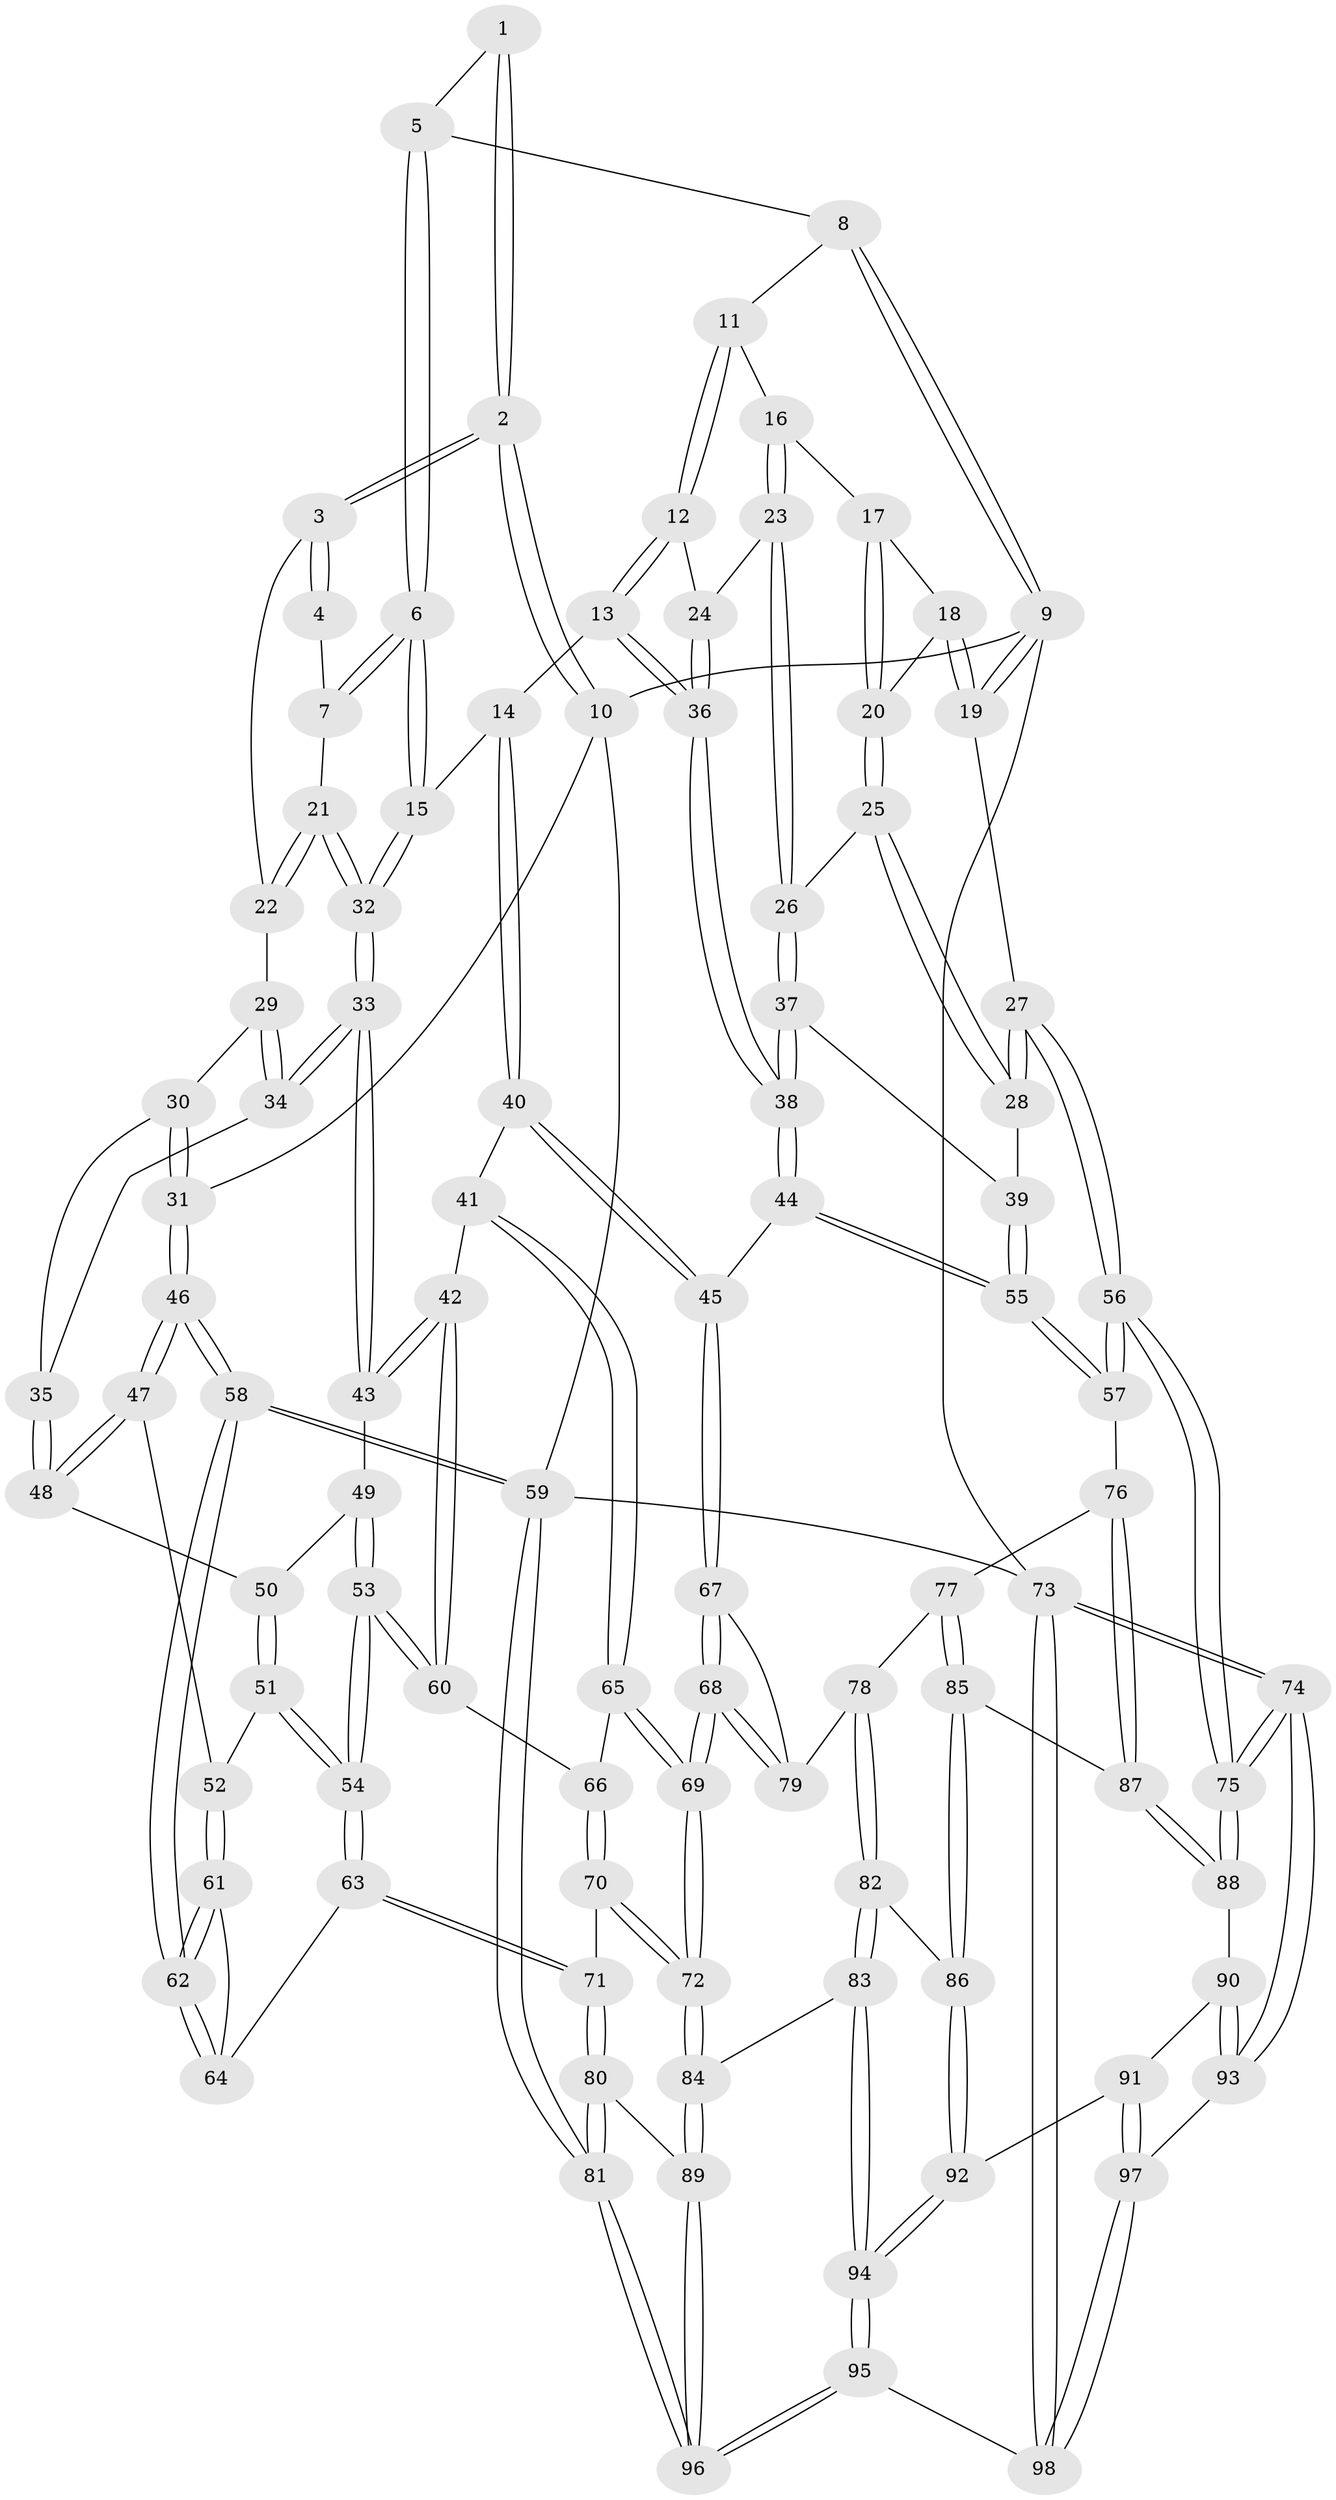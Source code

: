 // coarse degree distribution, {3: 0.2564102564102564, 5: 0.3076923076923077, 7: 0.05128205128205128, 4: 0.20512820512820512, 6: 0.15384615384615385, 2: 0.02564102564102564}
// Generated by graph-tools (version 1.1) at 2025/21/03/04/25 18:21:32]
// undirected, 98 vertices, 242 edges
graph export_dot {
graph [start="1"]
  node [color=gray90,style=filled];
  1 [pos="+0.43545287883441747+0"];
  2 [pos="+0+0"];
  3 [pos="+0.3322715855473012+0.10423767410070942"];
  4 [pos="+0.4203884329586617+0"];
  5 [pos="+0.656625283603372+0"];
  6 [pos="+0.5580074336491447+0.14349800265554363"];
  7 [pos="+0.44650680222999495+0.0943382232094936"];
  8 [pos="+0.6715376487078785+0"];
  9 [pos="+1+0"];
  10 [pos="+0+0"];
  11 [pos="+0.7155119102511651+0"];
  12 [pos="+0.6938355692633528+0.14612833376141135"];
  13 [pos="+0.6164613062475598+0.17962852093477644"];
  14 [pos="+0.569736773848669+0.16836080411562998"];
  15 [pos="+0.5619508085173773+0.1586162023796961"];
  16 [pos="+0.8070095976358883+0.0800490324654227"];
  17 [pos="+0.8124051836655005+0.08023196797843515"];
  18 [pos="+0.9142085753261029+0.06265600928877958"];
  19 [pos="+1+0"];
  20 [pos="+0.9067597443220174+0.13816190251622198"];
  21 [pos="+0.3634039292403127+0.14358424622312424"];
  22 [pos="+0.335403123917704+0.12557351436601605"];
  23 [pos="+0.7900638447030968+0.1690656399099955"];
  24 [pos="+0.7814576986360247+0.1717072315380312"];
  25 [pos="+0.9145823393313727+0.16825004178406375"];
  26 [pos="+0.8256543840105618+0.19353225511693292"];
  27 [pos="+1+0.20122013834510324"];
  28 [pos="+1+0.22774562439420665"];
  29 [pos="+0.25343346690136176+0.15526165838606348"];
  30 [pos="+0.24632710034071967+0.15576899522830914"];
  31 [pos="+0+0"];
  32 [pos="+0.39234883285602823+0.22678100041358898"];
  33 [pos="+0.37541658081495266+0.30413620976763056"];
  34 [pos="+0.2966831757124515+0.22635607839938662"];
  35 [pos="+0.20304113825022047+0.23800083601220084"];
  36 [pos="+0.702603910039881+0.2877695862501399"];
  37 [pos="+0.8409266659224736+0.25934270077137184"];
  38 [pos="+0.7068121698421296+0.32314337853618563"];
  39 [pos="+0.9024587767011091+0.3222597690201867"];
  40 [pos="+0.5308612623087653+0.3443490702437912"];
  41 [pos="+0.4018082128360481+0.3369585641288881"];
  42 [pos="+0.3801685916515239+0.3193046595275525"];
  43 [pos="+0.37513297614455+0.31295686793164423"];
  44 [pos="+0.699554116594577+0.3590921619524322"];
  45 [pos="+0.5809855729942693+0.388785756475392"];
  46 [pos="+0+0.14665521898456474"];
  47 [pos="+0.012018458905750548+0.24244476320078653"];
  48 [pos="+0.18345754692756802+0.2686385869124341"];
  49 [pos="+0.25139805026099044+0.3189491203823481"];
  50 [pos="+0.2040316033715258+0.28978618386484717"];
  51 [pos="+0.15402445978308807+0.39485184513287475"];
  52 [pos="+0.09972843266346967+0.38581289583610523"];
  53 [pos="+0.21791144821557565+0.4544240460490302"];
  54 [pos="+0.2158839198250472+0.4564228046769162"];
  55 [pos="+0.8417307256272771+0.4793225689373763"];
  56 [pos="+1+0.6392069457623277"];
  57 [pos="+0.8589925730425592+0.5351569677245244"];
  58 [pos="+0+0.6186025761235182"];
  59 [pos="+0+1"];
  60 [pos="+0.28152102311695576+0.4445279881520761"];
  61 [pos="+0.09938727347381476+0.3881899505358739"];
  62 [pos="+0+0.5757561689070325"];
  63 [pos="+0.17730179318529293+0.5603460198521956"];
  64 [pos="+0.16813395043182708+0.5598774237568985"];
  65 [pos="+0.4009235172192449+0.3564459925166261"];
  66 [pos="+0.32092343533781936+0.4664310251974463"];
  67 [pos="+0.5776969936722065+0.4086008625405562"];
  68 [pos="+0.44463924255000975+0.5889794537512129"];
  69 [pos="+0.4264362894644678+0.6015309132888919"];
  70 [pos="+0.4133183541772752+0.617920592707971"];
  71 [pos="+0.26551926679928634+0.6359344610165564"];
  72 [pos="+0.4151479084607686+0.6180377250525343"];
  73 [pos="+1+1"];
  74 [pos="+1+1"];
  75 [pos="+1+0.7294175868376344"];
  76 [pos="+0.8067726413603112+0.5753568439079132"];
  77 [pos="+0.7257513725502635+0.5898559570874595"];
  78 [pos="+0.7110289350293222+0.5885640284351942"];
  79 [pos="+0.6570134289652935+0.5597884950115114"];
  80 [pos="+0.22903444970283504+0.7245615045945972"];
  81 [pos="+0+1"];
  82 [pos="+0.5081588341468068+0.7416628213534464"];
  83 [pos="+0.4898522530613021+0.7397685739247852"];
  84 [pos="+0.4866820335730331+0.7386909164978922"];
  85 [pos="+0.666498399244736+0.746468679514061"];
  86 [pos="+0.5961207566401647+0.7818731588971708"];
  87 [pos="+0.7871050975595271+0.7712412400108359"];
  88 [pos="+0.7915886983289606+0.7848630865793775"];
  89 [pos="+0.3930441115350954+0.8636093550255568"];
  90 [pos="+0.7903797730919494+0.793852493656621"];
  91 [pos="+0.6522388402145705+0.861690115384864"];
  92 [pos="+0.6487052397544514+0.8603662200731559"];
  93 [pos="+0.8287755559202502+0.8966297028379593"];
  94 [pos="+0.5533039409879911+0.969193660598134"];
  95 [pos="+0.49833670423593684+1"];
  96 [pos="+0.27708027893894893+1"];
  97 [pos="+0.7240938017006662+0.9516048658447626"];
  98 [pos="+0.6621981084019716+1"];
  1 -- 2;
  1 -- 2;
  1 -- 5;
  2 -- 3;
  2 -- 3;
  2 -- 10;
  2 -- 10;
  3 -- 4;
  3 -- 4;
  3 -- 22;
  4 -- 7;
  5 -- 6;
  5 -- 6;
  5 -- 8;
  6 -- 7;
  6 -- 7;
  6 -- 15;
  6 -- 15;
  7 -- 21;
  8 -- 9;
  8 -- 9;
  8 -- 11;
  9 -- 10;
  9 -- 19;
  9 -- 19;
  9 -- 73;
  10 -- 31;
  10 -- 59;
  11 -- 12;
  11 -- 12;
  11 -- 16;
  12 -- 13;
  12 -- 13;
  12 -- 24;
  13 -- 14;
  13 -- 36;
  13 -- 36;
  14 -- 15;
  14 -- 40;
  14 -- 40;
  15 -- 32;
  15 -- 32;
  16 -- 17;
  16 -- 23;
  16 -- 23;
  17 -- 18;
  17 -- 20;
  17 -- 20;
  18 -- 19;
  18 -- 19;
  18 -- 20;
  19 -- 27;
  20 -- 25;
  20 -- 25;
  21 -- 22;
  21 -- 22;
  21 -- 32;
  21 -- 32;
  22 -- 29;
  23 -- 24;
  23 -- 26;
  23 -- 26;
  24 -- 36;
  24 -- 36;
  25 -- 26;
  25 -- 28;
  25 -- 28;
  26 -- 37;
  26 -- 37;
  27 -- 28;
  27 -- 28;
  27 -- 56;
  27 -- 56;
  28 -- 39;
  29 -- 30;
  29 -- 34;
  29 -- 34;
  30 -- 31;
  30 -- 31;
  30 -- 35;
  31 -- 46;
  31 -- 46;
  32 -- 33;
  32 -- 33;
  33 -- 34;
  33 -- 34;
  33 -- 43;
  33 -- 43;
  34 -- 35;
  35 -- 48;
  35 -- 48;
  36 -- 38;
  36 -- 38;
  37 -- 38;
  37 -- 38;
  37 -- 39;
  38 -- 44;
  38 -- 44;
  39 -- 55;
  39 -- 55;
  40 -- 41;
  40 -- 45;
  40 -- 45;
  41 -- 42;
  41 -- 65;
  41 -- 65;
  42 -- 43;
  42 -- 43;
  42 -- 60;
  42 -- 60;
  43 -- 49;
  44 -- 45;
  44 -- 55;
  44 -- 55;
  45 -- 67;
  45 -- 67;
  46 -- 47;
  46 -- 47;
  46 -- 58;
  46 -- 58;
  47 -- 48;
  47 -- 48;
  47 -- 52;
  48 -- 50;
  49 -- 50;
  49 -- 53;
  49 -- 53;
  50 -- 51;
  50 -- 51;
  51 -- 52;
  51 -- 54;
  51 -- 54;
  52 -- 61;
  52 -- 61;
  53 -- 54;
  53 -- 54;
  53 -- 60;
  53 -- 60;
  54 -- 63;
  54 -- 63;
  55 -- 57;
  55 -- 57;
  56 -- 57;
  56 -- 57;
  56 -- 75;
  56 -- 75;
  57 -- 76;
  58 -- 59;
  58 -- 59;
  58 -- 62;
  58 -- 62;
  59 -- 81;
  59 -- 81;
  59 -- 73;
  60 -- 66;
  61 -- 62;
  61 -- 62;
  61 -- 64;
  62 -- 64;
  62 -- 64;
  63 -- 64;
  63 -- 71;
  63 -- 71;
  65 -- 66;
  65 -- 69;
  65 -- 69;
  66 -- 70;
  66 -- 70;
  67 -- 68;
  67 -- 68;
  67 -- 79;
  68 -- 69;
  68 -- 69;
  68 -- 79;
  68 -- 79;
  69 -- 72;
  69 -- 72;
  70 -- 71;
  70 -- 72;
  70 -- 72;
  71 -- 80;
  71 -- 80;
  72 -- 84;
  72 -- 84;
  73 -- 74;
  73 -- 74;
  73 -- 98;
  73 -- 98;
  74 -- 75;
  74 -- 75;
  74 -- 93;
  74 -- 93;
  75 -- 88;
  75 -- 88;
  76 -- 77;
  76 -- 87;
  76 -- 87;
  77 -- 78;
  77 -- 85;
  77 -- 85;
  78 -- 79;
  78 -- 82;
  78 -- 82;
  80 -- 81;
  80 -- 81;
  80 -- 89;
  81 -- 96;
  81 -- 96;
  82 -- 83;
  82 -- 83;
  82 -- 86;
  83 -- 84;
  83 -- 94;
  83 -- 94;
  84 -- 89;
  84 -- 89;
  85 -- 86;
  85 -- 86;
  85 -- 87;
  86 -- 92;
  86 -- 92;
  87 -- 88;
  87 -- 88;
  88 -- 90;
  89 -- 96;
  89 -- 96;
  90 -- 91;
  90 -- 93;
  90 -- 93;
  91 -- 92;
  91 -- 97;
  91 -- 97;
  92 -- 94;
  92 -- 94;
  93 -- 97;
  94 -- 95;
  94 -- 95;
  95 -- 96;
  95 -- 96;
  95 -- 98;
  97 -- 98;
  97 -- 98;
}
